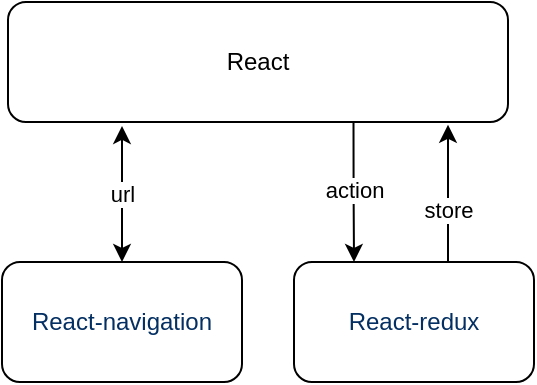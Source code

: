 <mxfile version="12.8.8" type="device"><diagram id="q21mOt91Dzt_ngfegx1-" name="Page-1"><mxGraphModel dx="1422" dy="769" grid="1" gridSize="10" guides="1" tooltips="1" connect="1" arrows="1" fold="1" page="1" pageScale="1" pageWidth="827" pageHeight="1169" math="0" shadow="0"><root><mxCell id="0"/><mxCell id="1" parent="0"/><mxCell id="oQHw0wXP2b_b3iZ-DAoE-1" value="action" style="edgeStyle=orthogonalEdgeStyle;rounded=0;orthogonalLoop=1;jettySize=auto;html=1;exitX=0.691;exitY=0.983;exitDx=0;exitDy=0;entryX=0.25;entryY=0;entryDx=0;entryDy=0;exitPerimeter=0;" edge="1" parent="1" source="oQHw0wXP2b_b3iZ-DAoE-3" target="oQHw0wXP2b_b3iZ-DAoE-6"><mxGeometry relative="1" as="geometry"/></mxCell><mxCell id="oQHw0wXP2b_b3iZ-DAoE-3" value="React" style="rounded=1;whiteSpace=wrap;html=1;" vertex="1" parent="1"><mxGeometry x="190" y="320" width="250" height="60" as="geometry"/></mxCell><mxCell id="oQHw0wXP2b_b3iZ-DAoE-4" value="&lt;span style=&quot;color: rgb(3 , 47 , 98) ; font-family: , &amp;#34;consolas&amp;#34; , &amp;#34;liberation mono&amp;#34; , &amp;#34;menlo&amp;#34; , monospace ; white-space: pre ; background-color: rgb(255 , 255 , 255)&quot;&gt;React-navigation&lt;/span&gt;" style="rounded=1;whiteSpace=wrap;html=1;" vertex="1" parent="1"><mxGeometry x="187" y="450" width="120" height="60" as="geometry"/></mxCell><mxCell id="oQHw0wXP2b_b3iZ-DAoE-5" value="store" style="edgeStyle=orthogonalEdgeStyle;rounded=0;orthogonalLoop=1;jettySize=auto;html=1;exitX=0.5;exitY=0;exitDx=0;exitDy=0;entryX=0.88;entryY=1.023;entryDx=0;entryDy=0;entryPerimeter=0;" edge="1" parent="1" source="oQHw0wXP2b_b3iZ-DAoE-6" target="oQHw0wXP2b_b3iZ-DAoE-3"><mxGeometry relative="1" as="geometry"><Array as="points"><mxPoint x="410" y="450"/></Array></mxGeometry></mxCell><mxCell id="oQHw0wXP2b_b3iZ-DAoE-6" value="&lt;span style=&quot;color: rgb(3 , 47 , 98) ; font-family: , &amp;#34;consolas&amp;#34; , &amp;#34;liberation mono&amp;#34; , &amp;#34;menlo&amp;#34; , monospace ; white-space: pre ; background-color: rgb(255 , 255 , 255)&quot;&gt;React-redux&lt;/span&gt;" style="rounded=1;whiteSpace=wrap;html=1;" vertex="1" parent="1"><mxGeometry x="333" y="450" width="120" height="60" as="geometry"/></mxCell><mxCell id="oQHw0wXP2b_b3iZ-DAoE-10" value="url" style="endArrow=classic;startArrow=classic;html=1;entryX=0.228;entryY=1.033;entryDx=0;entryDy=0;entryPerimeter=0;exitX=0.5;exitY=0;exitDx=0;exitDy=0;" edge="1" parent="1" source="oQHw0wXP2b_b3iZ-DAoE-4" target="oQHw0wXP2b_b3iZ-DAoE-3"><mxGeometry width="50" height="50" relative="1" as="geometry"><mxPoint x="230" y="440" as="sourcePoint"/><mxPoint x="280" y="390" as="targetPoint"/></mxGeometry></mxCell></root></mxGraphModel></diagram></mxfile>
